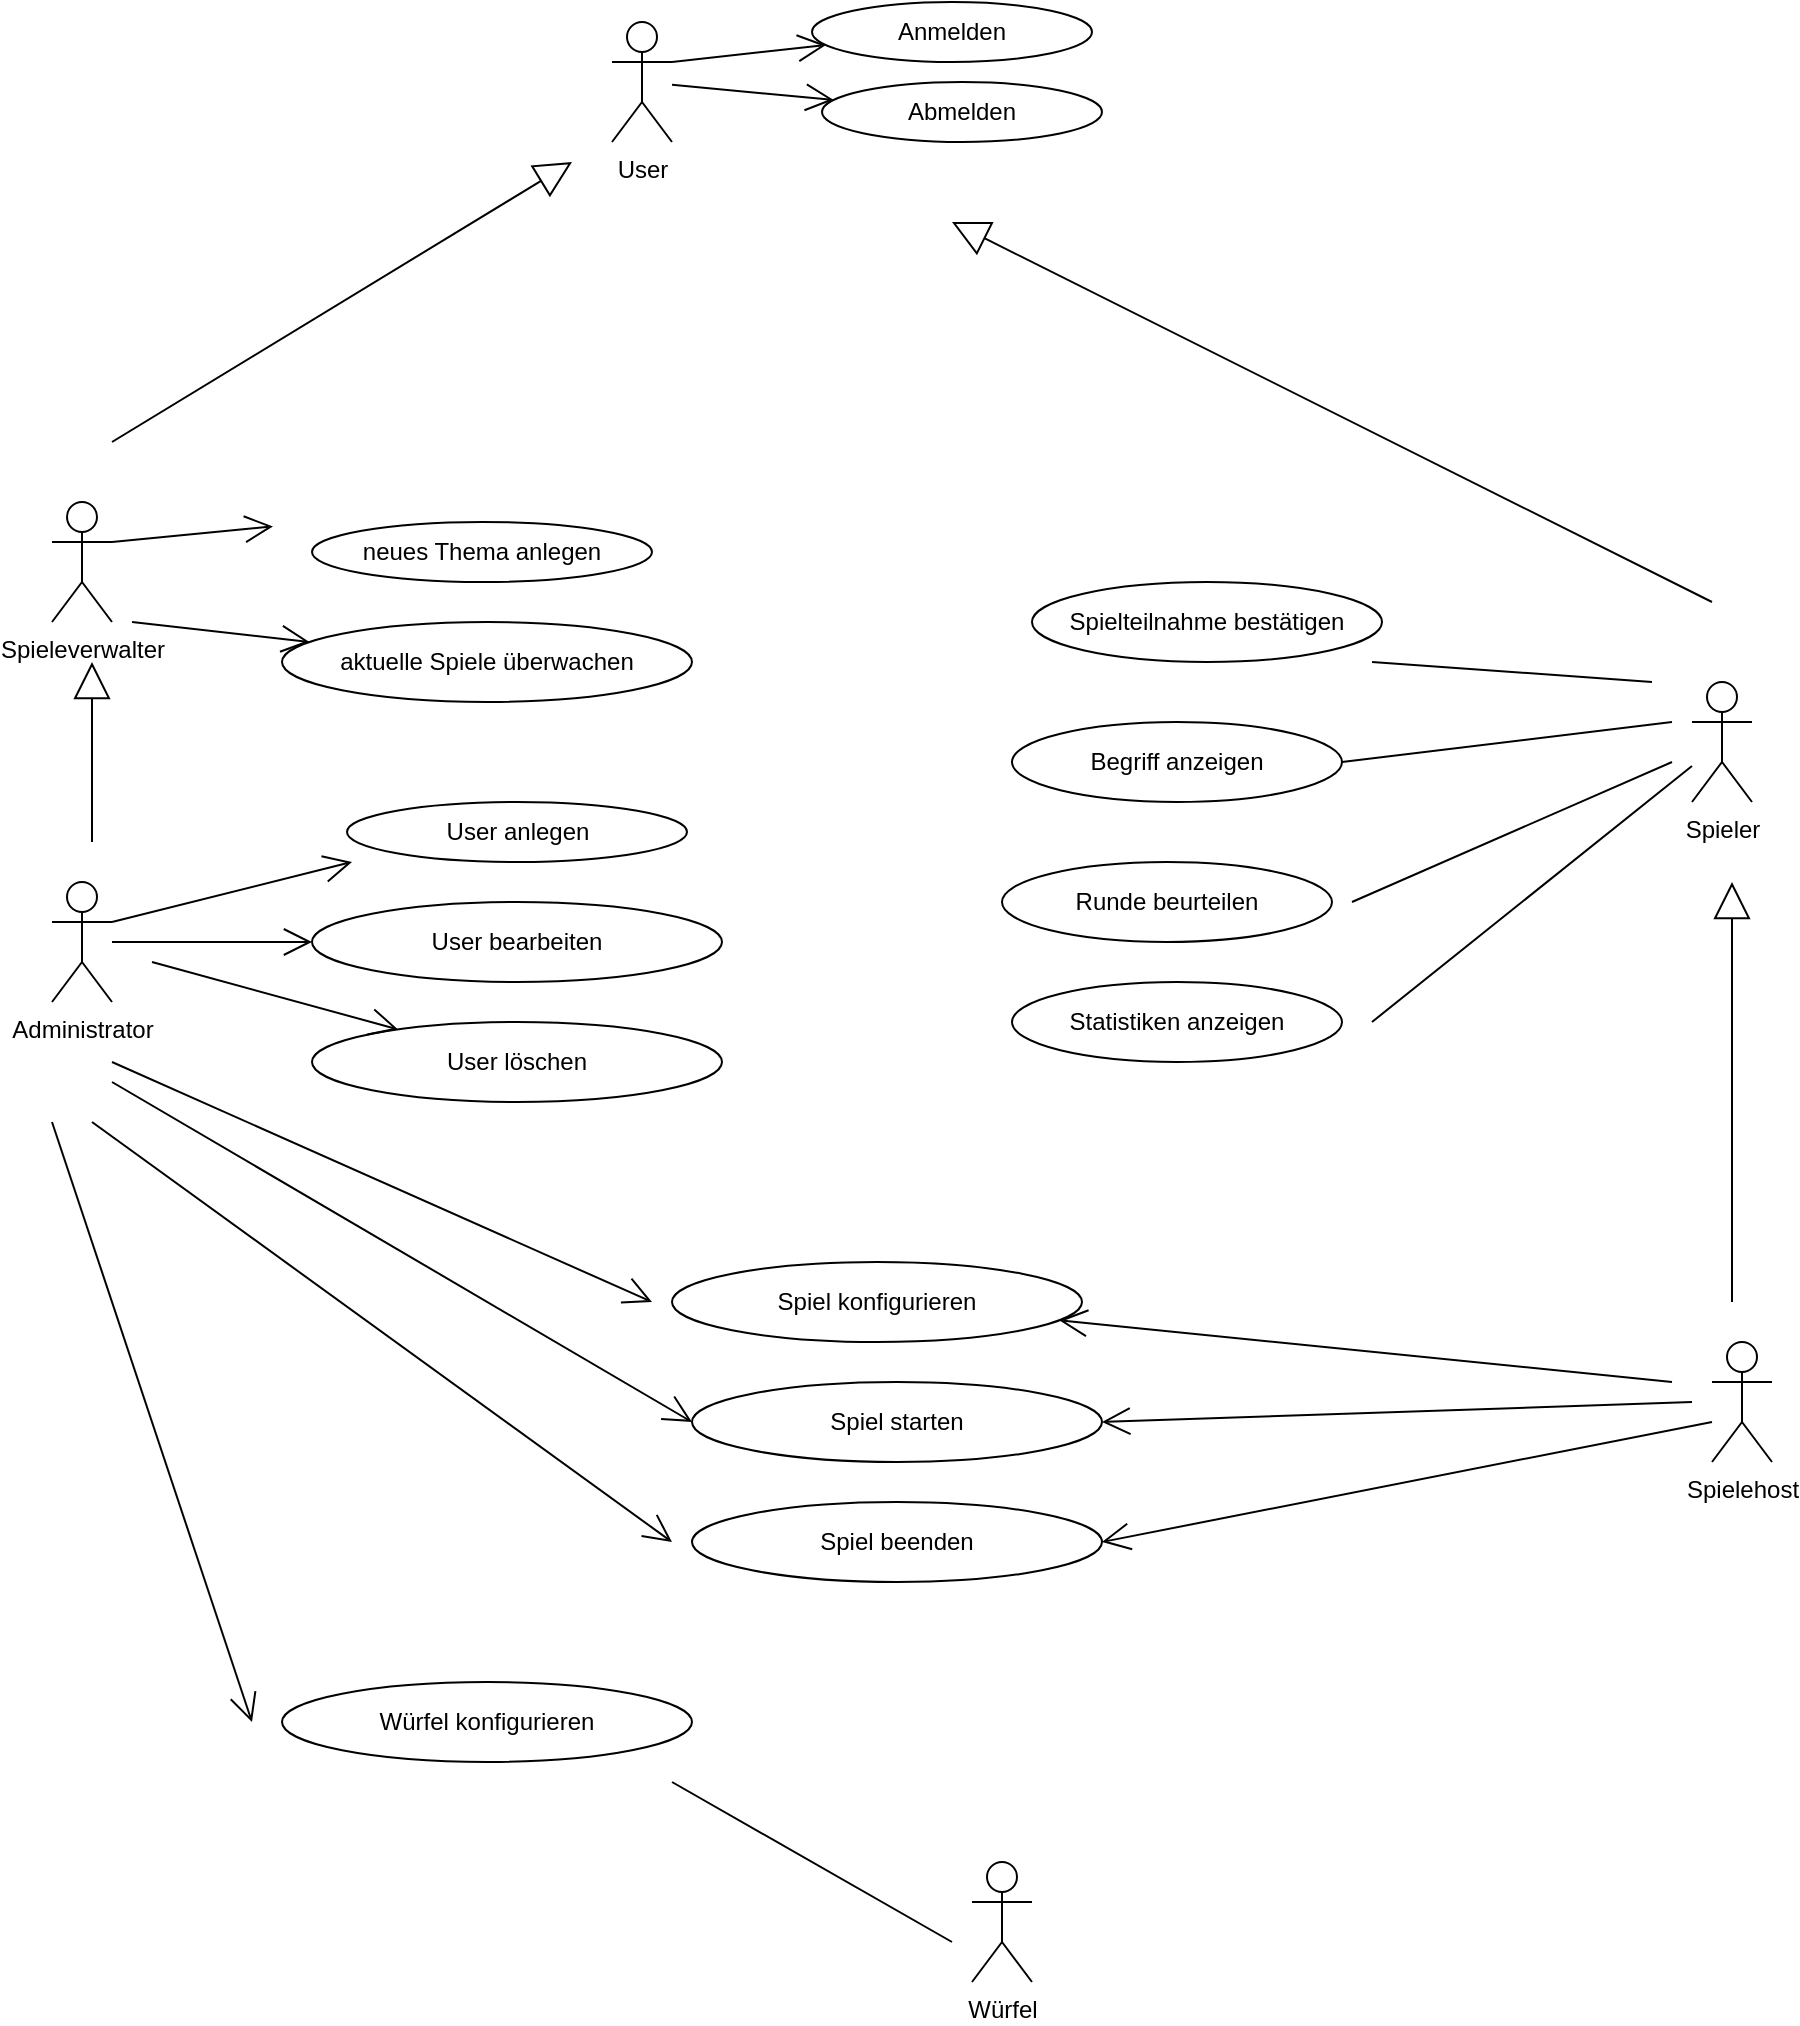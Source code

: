 <mxfile version="14.4.7" type="device"><diagram id="ma5Ayn5mE8_YMEb-hMcU" name="Page-1"><mxGraphModel dx="1422" dy="804" grid="1" gridSize="10" guides="1" tooltips="1" connect="1" arrows="1" fold="1" page="1" pageScale="1" pageWidth="1169" pageHeight="1654" math="0" shadow="0"><root><mxCell id="0"/><mxCell id="1" parent="0"/><mxCell id="syzPbT-ISijKipFq6TeU-3" value="" style="endArrow=none;endFill=0;endSize=12;html=1;" edge="1" parent="1" source="syzPbT-ISijKipFq6TeU-1"><mxGeometry width="160" relative="1" as="geometry"><mxPoint x="180" y="254.5" as="sourcePoint"/><mxPoint x="830" y="570" as="targetPoint"/></mxGeometry></mxCell><mxCell id="syzPbT-ISijKipFq6TeU-4" value="&lt;div&gt;User&lt;/div&gt;" style="shape=umlActor;verticalLabelPosition=bottom;verticalAlign=top;html=1;" vertex="1" parent="1"><mxGeometry x="450" y="70" width="30" height="60" as="geometry"/></mxCell><mxCell id="syzPbT-ISijKipFq6TeU-5" value="&lt;div&gt;Anmelden&lt;/div&gt;" style="ellipse;whiteSpace=wrap;html=1;" vertex="1" parent="1"><mxGeometry x="550" y="60" width="140" height="30" as="geometry"/></mxCell><mxCell id="syzPbT-ISijKipFq6TeU-7" value="&lt;div&gt;Abmelden&lt;/div&gt;" style="ellipse;whiteSpace=wrap;html=1;" vertex="1" parent="1"><mxGeometry x="555" y="100" width="140" height="30" as="geometry"/></mxCell><mxCell id="syzPbT-ISijKipFq6TeU-8" value="" style="endArrow=open;endFill=1;endSize=12;html=1;exitX=1;exitY=0.333;exitDx=0;exitDy=0;exitPerimeter=0;" edge="1" parent="1" source="syzPbT-ISijKipFq6TeU-4" target="syzPbT-ISijKipFq6TeU-5"><mxGeometry width="160" relative="1" as="geometry"><mxPoint x="540" y="70" as="sourcePoint"/><mxPoint x="640" y="-10" as="targetPoint"/></mxGeometry></mxCell><mxCell id="syzPbT-ISijKipFq6TeU-9" value="" style="endArrow=open;endFill=1;endSize=12;html=1;" edge="1" parent="1" source="syzPbT-ISijKipFq6TeU-4" target="syzPbT-ISijKipFq6TeU-7"><mxGeometry width="160" relative="1" as="geometry"><mxPoint x="540" y="84" as="sourcePoint"/><mxPoint x="710" y="70" as="targetPoint"/></mxGeometry></mxCell><mxCell id="syzPbT-ISijKipFq6TeU-12" value="Spieleverwalter" style="shape=umlActor;verticalLabelPosition=bottom;verticalAlign=top;html=1;" vertex="1" parent="1"><mxGeometry x="170" y="310" width="30" height="60" as="geometry"/></mxCell><mxCell id="syzPbT-ISijKipFq6TeU-13" value="neues Thema anlegen" style="ellipse;whiteSpace=wrap;html=1;" vertex="1" parent="1"><mxGeometry x="300" y="320" width="170" height="30" as="geometry"/></mxCell><mxCell id="syzPbT-ISijKipFq6TeU-15" value="" style="endArrow=open;endFill=1;endSize=12;html=1;exitX=1;exitY=0.333;exitDx=0;exitDy=0;exitPerimeter=0;" edge="1" parent="1" source="syzPbT-ISijKipFq6TeU-12"><mxGeometry width="160" relative="1" as="geometry"><mxPoint x="260" y="310" as="sourcePoint"/><mxPoint x="280.471" y="322.212" as="targetPoint"/></mxGeometry></mxCell><mxCell id="syzPbT-ISijKipFq6TeU-17" value="aktuelle Spiele überwachen" style="ellipse;whiteSpace=wrap;html=1;" vertex="1" parent="1"><mxGeometry x="285" y="370" width="205" height="40" as="geometry"/></mxCell><mxCell id="syzPbT-ISijKipFq6TeU-18" value="" style="endArrow=open;endFill=1;endSize=12;html=1;" edge="1" parent="1" target="syzPbT-ISijKipFq6TeU-17"><mxGeometry width="160" relative="1" as="geometry"><mxPoint x="210" y="370" as="sourcePoint"/><mxPoint x="410" y="360" as="targetPoint"/></mxGeometry></mxCell><mxCell id="syzPbT-ISijKipFq6TeU-19" value="Administrator" style="shape=umlActor;verticalLabelPosition=bottom;verticalAlign=top;html=1;" vertex="1" parent="1"><mxGeometry x="170" y="500" width="30" height="60" as="geometry"/></mxCell><mxCell id="syzPbT-ISijKipFq6TeU-20" value="User anlegen" style="ellipse;whiteSpace=wrap;html=1;" vertex="1" parent="1"><mxGeometry x="317.5" y="460" width="170" height="30" as="geometry"/></mxCell><mxCell id="syzPbT-ISijKipFq6TeU-21" value="User bearbeiten" style="ellipse;whiteSpace=wrap;html=1;" vertex="1" parent="1"><mxGeometry x="300" y="510" width="205" height="40" as="geometry"/></mxCell><mxCell id="syzPbT-ISijKipFq6TeU-22" value="" style="endArrow=open;endFill=1;endSize=12;html=1;exitX=1;exitY=0.333;exitDx=0;exitDy=0;exitPerimeter=0;" edge="1" parent="1" source="syzPbT-ISijKipFq6TeU-19"><mxGeometry width="160" relative="1" as="geometry"><mxPoint x="300" y="445" as="sourcePoint"/><mxPoint x="320" y="490" as="targetPoint"/></mxGeometry></mxCell><mxCell id="syzPbT-ISijKipFq6TeU-23" value="" style="endArrow=open;endFill=1;endSize=12;html=1;" edge="1" parent="1" source="syzPbT-ISijKipFq6TeU-19" target="syzPbT-ISijKipFq6TeU-21"><mxGeometry width="160" relative="1" as="geometry"><mxPoint x="300" y="459" as="sourcePoint"/><mxPoint x="470" y="445" as="targetPoint"/></mxGeometry></mxCell><mxCell id="syzPbT-ISijKipFq6TeU-24" value="User löschen" style="ellipse;whiteSpace=wrap;html=1;" vertex="1" parent="1"><mxGeometry x="300" y="570" width="205" height="40" as="geometry"/></mxCell><mxCell id="syzPbT-ISijKipFq6TeU-25" value="" style="endArrow=open;endFill=1;endSize=12;html=1;" edge="1" parent="1" target="syzPbT-ISijKipFq6TeU-24"><mxGeometry width="160" relative="1" as="geometry"><mxPoint x="220" y="540" as="sourcePoint"/><mxPoint x="450" y="495" as="targetPoint"/></mxGeometry></mxCell><mxCell id="syzPbT-ISijKipFq6TeU-28" value="" style="endArrow=block;endSize=16;endFill=0;html=1;" edge="1" parent="1"><mxGeometry width="160" relative="1" as="geometry"><mxPoint x="190" y="480" as="sourcePoint"/><mxPoint x="190" y="390" as="targetPoint"/></mxGeometry></mxCell><mxCell id="syzPbT-ISijKipFq6TeU-29" value="" style="endArrow=block;endSize=16;endFill=0;html=1;" edge="1" parent="1"><mxGeometry width="160" relative="1" as="geometry"><mxPoint x="200" y="280" as="sourcePoint"/><mxPoint x="430" y="140" as="targetPoint"/></mxGeometry></mxCell><mxCell id="syzPbT-ISijKipFq6TeU-30" value="&lt;div&gt;Spiel starten&lt;/div&gt;" style="ellipse;whiteSpace=wrap;html=1;" vertex="1" parent="1"><mxGeometry x="490" y="750" width="205" height="40" as="geometry"/></mxCell><mxCell id="syzPbT-ISijKipFq6TeU-31" value="Spiel beenden" style="ellipse;whiteSpace=wrap;html=1;" vertex="1" parent="1"><mxGeometry x="490" y="810" width="205" height="40" as="geometry"/></mxCell><mxCell id="syzPbT-ISijKipFq6TeU-32" value="Spiel konfigurieren" style="ellipse;whiteSpace=wrap;html=1;" vertex="1" parent="1"><mxGeometry x="480" y="690" width="205" height="40" as="geometry"/></mxCell><mxCell id="syzPbT-ISijKipFq6TeU-35" value="Spielehost" style="shape=umlActor;verticalLabelPosition=bottom;verticalAlign=top;html=1;" vertex="1" parent="1"><mxGeometry x="1000" y="730" width="30" height="60" as="geometry"/></mxCell><mxCell id="syzPbT-ISijKipFq6TeU-39" value="" style="endArrow=block;endSize=16;endFill=0;html=1;" edge="1" parent="1"><mxGeometry width="160" relative="1" as="geometry"><mxPoint x="1000" y="360" as="sourcePoint"/><mxPoint x="620" y="170" as="targetPoint"/></mxGeometry></mxCell><mxCell id="syzPbT-ISijKipFq6TeU-40" value="" style="endArrow=block;endSize=16;endFill=0;html=1;" edge="1" parent="1" source="syzPbT-ISijKipFq6TeU-1"><mxGeometry width="160" relative="1" as="geometry"><mxPoint x="1020" y="710" as="sourcePoint"/><mxPoint x="1020" y="400" as="targetPoint"/></mxGeometry></mxCell><mxCell id="syzPbT-ISijKipFq6TeU-41" value="" style="endArrow=open;endFill=1;endSize=12;html=1;" edge="1" parent="1"><mxGeometry width="160" relative="1" as="geometry"><mxPoint x="200" y="590" as="sourcePoint"/><mxPoint x="470" y="710" as="targetPoint"/></mxGeometry></mxCell><mxCell id="syzPbT-ISijKipFq6TeU-42" value="" style="endArrow=open;endFill=1;endSize=12;html=1;" edge="1" parent="1"><mxGeometry width="160" relative="1" as="geometry"><mxPoint x="190" y="620" as="sourcePoint"/><mxPoint x="480" y="830" as="targetPoint"/></mxGeometry></mxCell><mxCell id="syzPbT-ISijKipFq6TeU-43" value="" style="endArrow=open;endFill=1;endSize=12;html=1;entryX=0;entryY=0.5;entryDx=0;entryDy=0;" edge="1" parent="1" target="syzPbT-ISijKipFq6TeU-30"><mxGeometry width="160" relative="1" as="geometry"><mxPoint x="200" y="600" as="sourcePoint"/><mxPoint x="413.147" y="743.694" as="targetPoint"/></mxGeometry></mxCell><mxCell id="syzPbT-ISijKipFq6TeU-44" value="Statistiken anzeigen" style="ellipse;whiteSpace=wrap;html=1;" vertex="1" parent="1"><mxGeometry x="650" y="550" width="165" height="40" as="geometry"/></mxCell><mxCell id="syzPbT-ISijKipFq6TeU-46" value="Würfel konfigurieren" style="ellipse;whiteSpace=wrap;html=1;" vertex="1" parent="1"><mxGeometry x="285" y="900" width="205" height="40" as="geometry"/></mxCell><mxCell id="syzPbT-ISijKipFq6TeU-47" value="" style="endArrow=open;endFill=1;endSize=12;html=1;" edge="1" parent="1"><mxGeometry width="160" relative="1" as="geometry"><mxPoint x="170" y="620" as="sourcePoint"/><mxPoint x="270" y="920" as="targetPoint"/></mxGeometry></mxCell><mxCell id="syzPbT-ISijKipFq6TeU-48" value="Würfel" style="shape=umlActor;verticalLabelPosition=bottom;verticalAlign=top;html=1;" vertex="1" parent="1"><mxGeometry x="630" y="990" width="30" height="60" as="geometry"/></mxCell><mxCell id="syzPbT-ISijKipFq6TeU-49" value="" style="endArrow=none;endFill=0;endSize=12;html=1;" edge="1" parent="1"><mxGeometry width="160" relative="1" as="geometry"><mxPoint x="480" y="950" as="sourcePoint"/><mxPoint x="620" y="1030" as="targetPoint"/></mxGeometry></mxCell><mxCell id="syzPbT-ISijKipFq6TeU-50" value="" style="endArrow=open;endFill=1;endSize=12;html=1;" edge="1" parent="1" target="syzPbT-ISijKipFq6TeU-32"><mxGeometry width="160" relative="1" as="geometry"><mxPoint x="980" y="750" as="sourcePoint"/><mxPoint x="700" y="710" as="targetPoint"/></mxGeometry></mxCell><mxCell id="syzPbT-ISijKipFq6TeU-51" value="" style="endArrow=open;endFill=1;endSize=12;html=1;entryX=1;entryY=0.5;entryDx=0;entryDy=0;" edge="1" parent="1" target="syzPbT-ISijKipFq6TeU-30"><mxGeometry width="160" relative="1" as="geometry"><mxPoint x="990" y="760" as="sourcePoint"/><mxPoint x="710" y="770" as="targetPoint"/></mxGeometry></mxCell><mxCell id="syzPbT-ISijKipFq6TeU-52" value="" style="endArrow=open;endFill=1;endSize=12;html=1;entryX=1;entryY=0.5;entryDx=0;entryDy=0;" edge="1" parent="1" target="syzPbT-ISijKipFq6TeU-31"><mxGeometry width="160" relative="1" as="geometry"><mxPoint x="1000" y="770" as="sourcePoint"/><mxPoint x="700" y="830" as="targetPoint"/></mxGeometry></mxCell><mxCell id="syzPbT-ISijKipFq6TeU-1" value="&lt;div&gt;Spieler&lt;/div&gt;" style="shape=umlActor;verticalLabelPosition=bottom;verticalAlign=top;html=1;" vertex="1" parent="1"><mxGeometry x="990" y="400" width="30" height="60" as="geometry"/></mxCell><mxCell id="syzPbT-ISijKipFq6TeU-53" value="" style="endArrow=block;endSize=16;endFill=0;html=1;" edge="1" parent="1"><mxGeometry width="160" relative="1" as="geometry"><mxPoint x="1010" y="710" as="sourcePoint"/><mxPoint x="1010" y="500" as="targetPoint"/></mxGeometry></mxCell><mxCell id="syzPbT-ISijKipFq6TeU-54" value="Spielteilnahme bestätigen" style="ellipse;whiteSpace=wrap;html=1;" vertex="1" parent="1"><mxGeometry x="660" y="350" width="175" height="40" as="geometry"/></mxCell><mxCell id="syzPbT-ISijKipFq6TeU-55" value="Begriff anzeigen" style="ellipse;whiteSpace=wrap;html=1;" vertex="1" parent="1"><mxGeometry x="650" y="420" width="165" height="40" as="geometry"/></mxCell><mxCell id="syzPbT-ISijKipFq6TeU-56" value="Runde beurteilen" style="ellipse;whiteSpace=wrap;html=1;" vertex="1" parent="1"><mxGeometry x="645" y="490" width="165" height="40" as="geometry"/></mxCell><mxCell id="syzPbT-ISijKipFq6TeU-60" value="" style="endArrow=none;endFill=0;endSize=12;html=1;" edge="1" parent="1"><mxGeometry width="160" relative="1" as="geometry"><mxPoint x="980" y="440" as="sourcePoint"/><mxPoint x="820" y="510" as="targetPoint"/></mxGeometry></mxCell><mxCell id="syzPbT-ISijKipFq6TeU-61" value="" style="endArrow=none;endFill=0;endSize=12;html=1;entryX=1;entryY=0.5;entryDx=0;entryDy=0;" edge="1" parent="1" target="syzPbT-ISijKipFq6TeU-55"><mxGeometry width="160" relative="1" as="geometry"><mxPoint x="980" y="420" as="sourcePoint"/><mxPoint x="850" y="590" as="targetPoint"/></mxGeometry></mxCell><mxCell id="syzPbT-ISijKipFq6TeU-62" value="" style="endArrow=none;endFill=0;endSize=12;html=1;" edge="1" parent="1"><mxGeometry width="160" relative="1" as="geometry"><mxPoint x="970" y="400" as="sourcePoint"/><mxPoint x="830" y="390" as="targetPoint"/></mxGeometry></mxCell></root></mxGraphModel></diagram></mxfile>